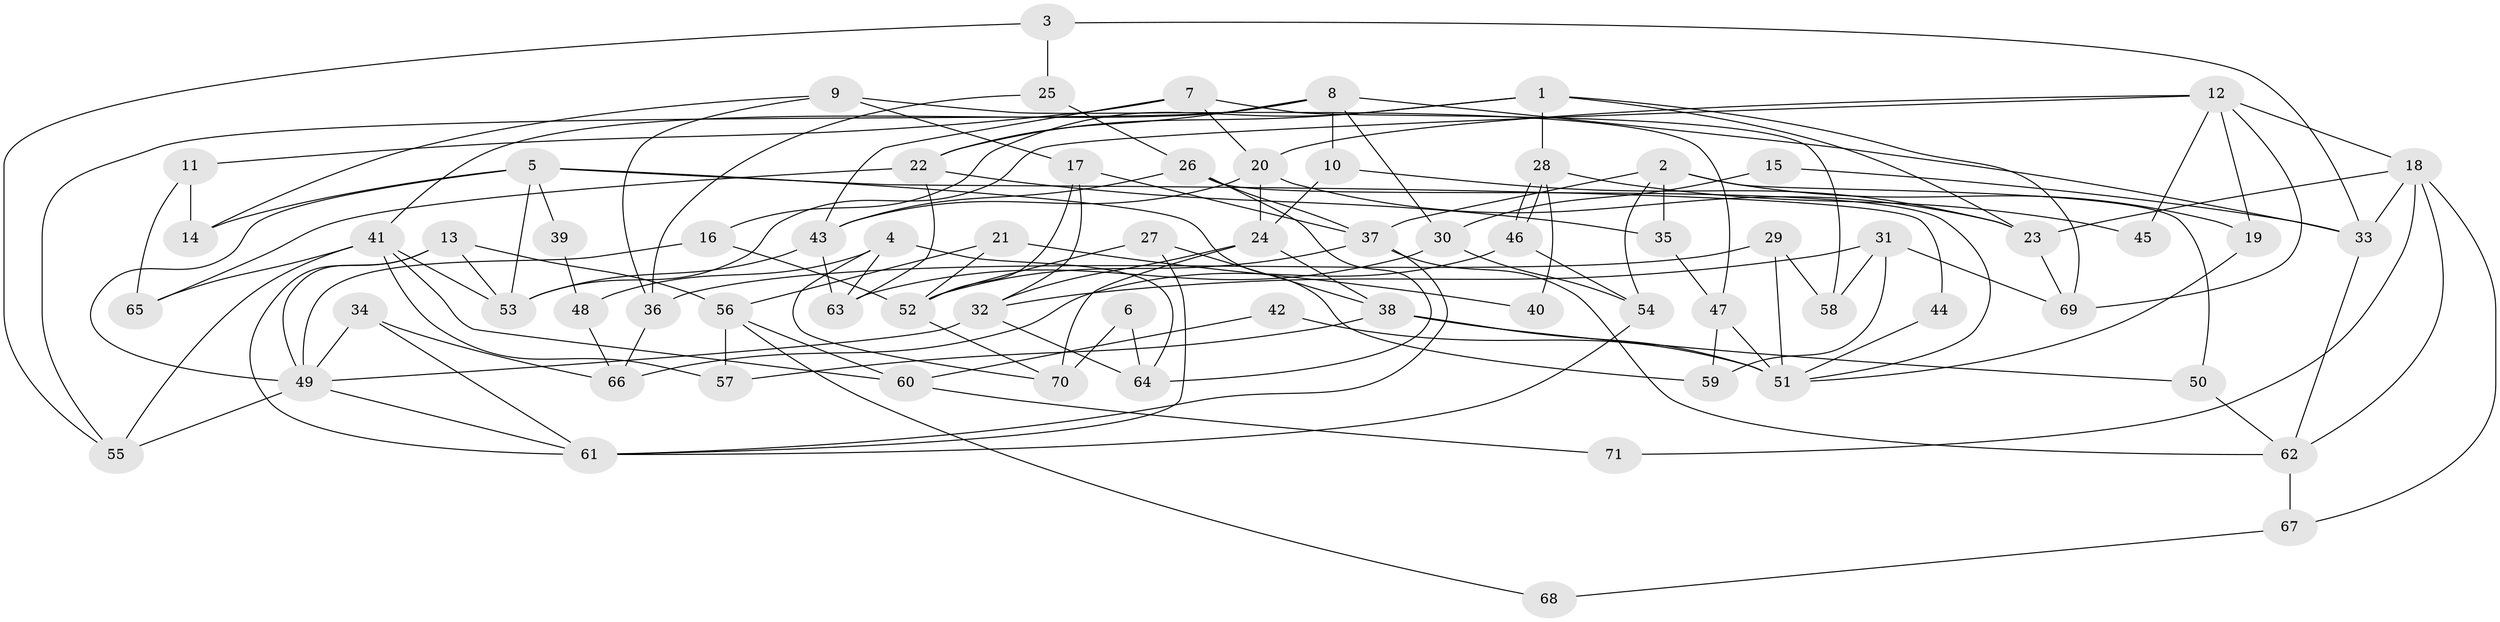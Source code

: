 // Generated by graph-tools (version 1.1) at 2025/50/03/09/25 04:50:54]
// undirected, 71 vertices, 142 edges
graph export_dot {
graph [start="1"]
  node [color=gray90,style=filled];
  1;
  2;
  3;
  4;
  5;
  6;
  7;
  8;
  9;
  10;
  11;
  12;
  13;
  14;
  15;
  16;
  17;
  18;
  19;
  20;
  21;
  22;
  23;
  24;
  25;
  26;
  27;
  28;
  29;
  30;
  31;
  32;
  33;
  34;
  35;
  36;
  37;
  38;
  39;
  40;
  41;
  42;
  43;
  44;
  45;
  46;
  47;
  48;
  49;
  50;
  51;
  52;
  53;
  54;
  55;
  56;
  57;
  58;
  59;
  60;
  61;
  62;
  63;
  64;
  65;
  66;
  67;
  68;
  69;
  70;
  71;
  1 -- 16;
  1 -- 69;
  1 -- 22;
  1 -- 23;
  1 -- 28;
  2 -- 50;
  2 -- 37;
  2 -- 19;
  2 -- 35;
  2 -- 54;
  3 -- 33;
  3 -- 25;
  3 -- 55;
  4 -- 63;
  4 -- 64;
  4 -- 48;
  4 -- 70;
  5 -- 53;
  5 -- 59;
  5 -- 14;
  5 -- 39;
  5 -- 44;
  5 -- 49;
  6 -- 70;
  6 -- 64;
  7 -- 43;
  7 -- 20;
  7 -- 11;
  7 -- 58;
  8 -- 30;
  8 -- 55;
  8 -- 10;
  8 -- 22;
  8 -- 33;
  8 -- 41;
  9 -- 14;
  9 -- 47;
  9 -- 17;
  9 -- 36;
  10 -- 24;
  10 -- 23;
  11 -- 65;
  11 -- 14;
  12 -- 20;
  12 -- 18;
  12 -- 19;
  12 -- 45;
  12 -- 53;
  12 -- 69;
  13 -- 61;
  13 -- 53;
  13 -- 49;
  13 -- 56;
  15 -- 30;
  15 -- 33;
  16 -- 52;
  16 -- 49;
  17 -- 37;
  17 -- 32;
  17 -- 52;
  18 -- 23;
  18 -- 62;
  18 -- 33;
  18 -- 67;
  18 -- 71;
  19 -- 51;
  20 -- 23;
  20 -- 43;
  20 -- 24;
  21 -- 56;
  21 -- 52;
  21 -- 40;
  22 -- 35;
  22 -- 63;
  22 -- 65;
  23 -- 69;
  24 -- 32;
  24 -- 38;
  24 -- 70;
  25 -- 36;
  25 -- 26;
  26 -- 37;
  26 -- 51;
  26 -- 43;
  26 -- 64;
  27 -- 52;
  27 -- 38;
  27 -- 61;
  28 -- 46;
  28 -- 46;
  28 -- 40;
  28 -- 45;
  29 -- 36;
  29 -- 58;
  29 -- 51;
  30 -- 63;
  30 -- 54;
  31 -- 32;
  31 -- 69;
  31 -- 58;
  31 -- 59;
  32 -- 49;
  32 -- 64;
  33 -- 62;
  34 -- 61;
  34 -- 49;
  34 -- 66;
  35 -- 47;
  36 -- 66;
  37 -- 61;
  37 -- 52;
  37 -- 62;
  38 -- 51;
  38 -- 50;
  38 -- 57;
  39 -- 48;
  41 -- 55;
  41 -- 53;
  41 -- 57;
  41 -- 60;
  41 -- 65;
  42 -- 51;
  42 -- 60;
  43 -- 53;
  43 -- 63;
  44 -- 51;
  46 -- 54;
  46 -- 66;
  47 -- 51;
  47 -- 59;
  48 -- 66;
  49 -- 55;
  49 -- 61;
  50 -- 62;
  52 -- 70;
  54 -- 61;
  56 -- 57;
  56 -- 60;
  56 -- 68;
  60 -- 71;
  62 -- 67;
  67 -- 68;
}
